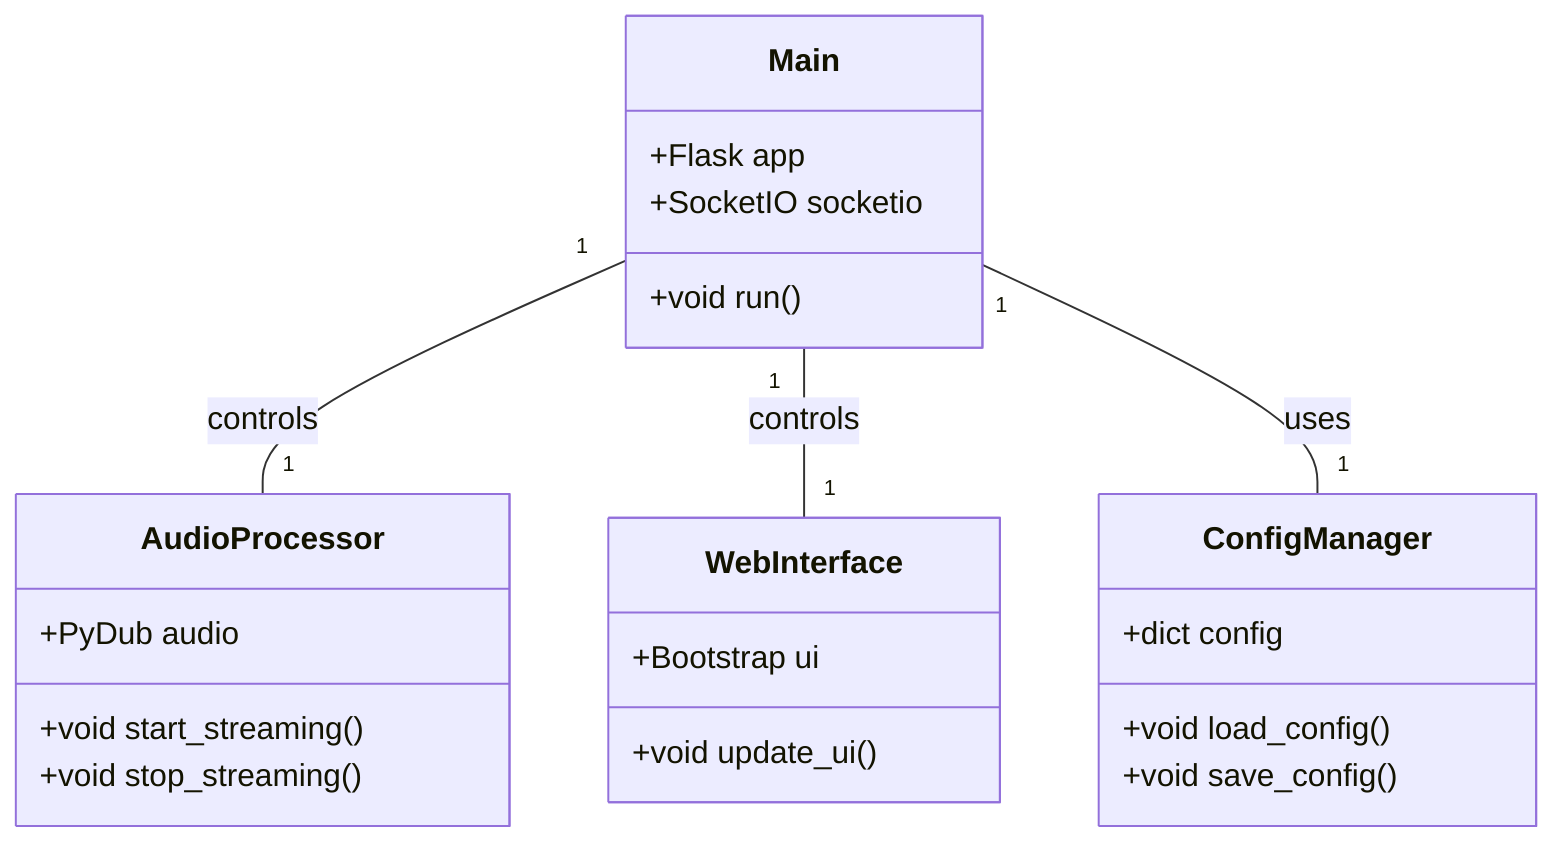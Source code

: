 classDiagram
    class Main{
        +Flask app
        +SocketIO socketio
        +void run()
    }
    class AudioProcessor{
        +PyDub audio
        +void start_streaming()
        +void stop_streaming()
    }
    class WebInterface{
        +Bootstrap ui
        +void update_ui()
    }
    class ConfigManager{
        +dict config
        +void load_config()
        +void save_config()
    }
    Main "1" -- "1" AudioProcessor: controls
    Main "1" -- "1" WebInterface: controls
    Main "1" -- "1" ConfigManager: uses